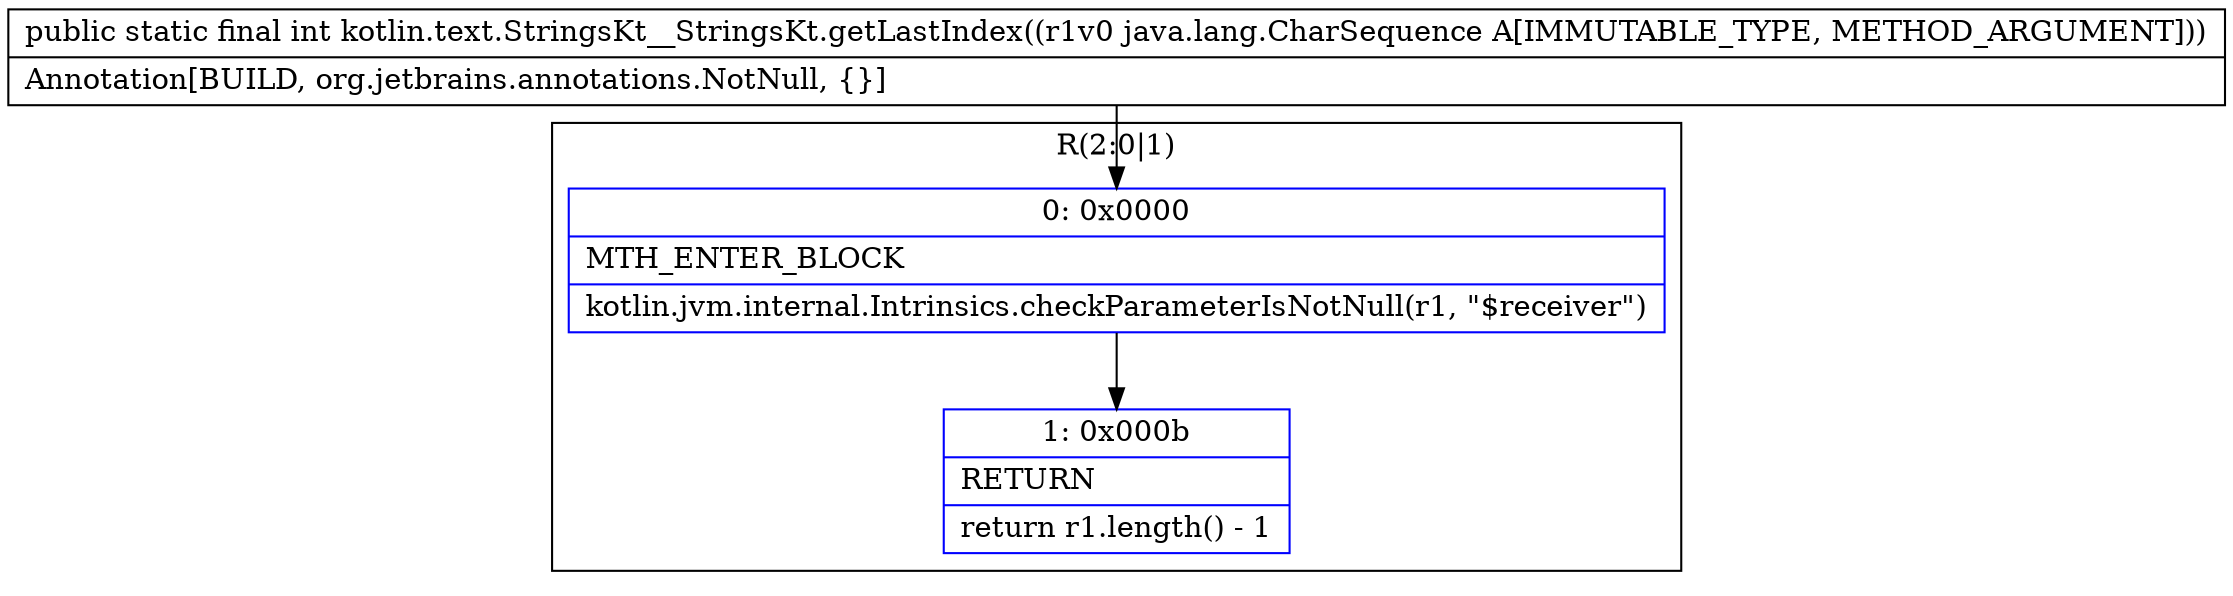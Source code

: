 digraph "CFG forkotlin.text.StringsKt__StringsKt.getLastIndex(Ljava\/lang\/CharSequence;)I" {
subgraph cluster_Region_51588083 {
label = "R(2:0|1)";
node [shape=record,color=blue];
Node_0 [shape=record,label="{0\:\ 0x0000|MTH_ENTER_BLOCK\l|kotlin.jvm.internal.Intrinsics.checkParameterIsNotNull(r1, \"$receiver\")\l}"];
Node_1 [shape=record,label="{1\:\ 0x000b|RETURN\l|return r1.length() \- 1\l}"];
}
MethodNode[shape=record,label="{public static final int kotlin.text.StringsKt__StringsKt.getLastIndex((r1v0 java.lang.CharSequence A[IMMUTABLE_TYPE, METHOD_ARGUMENT]))  | Annotation[BUILD, org.jetbrains.annotations.NotNull, \{\}]\l}"];
MethodNode -> Node_0;
Node_0 -> Node_1;
}

